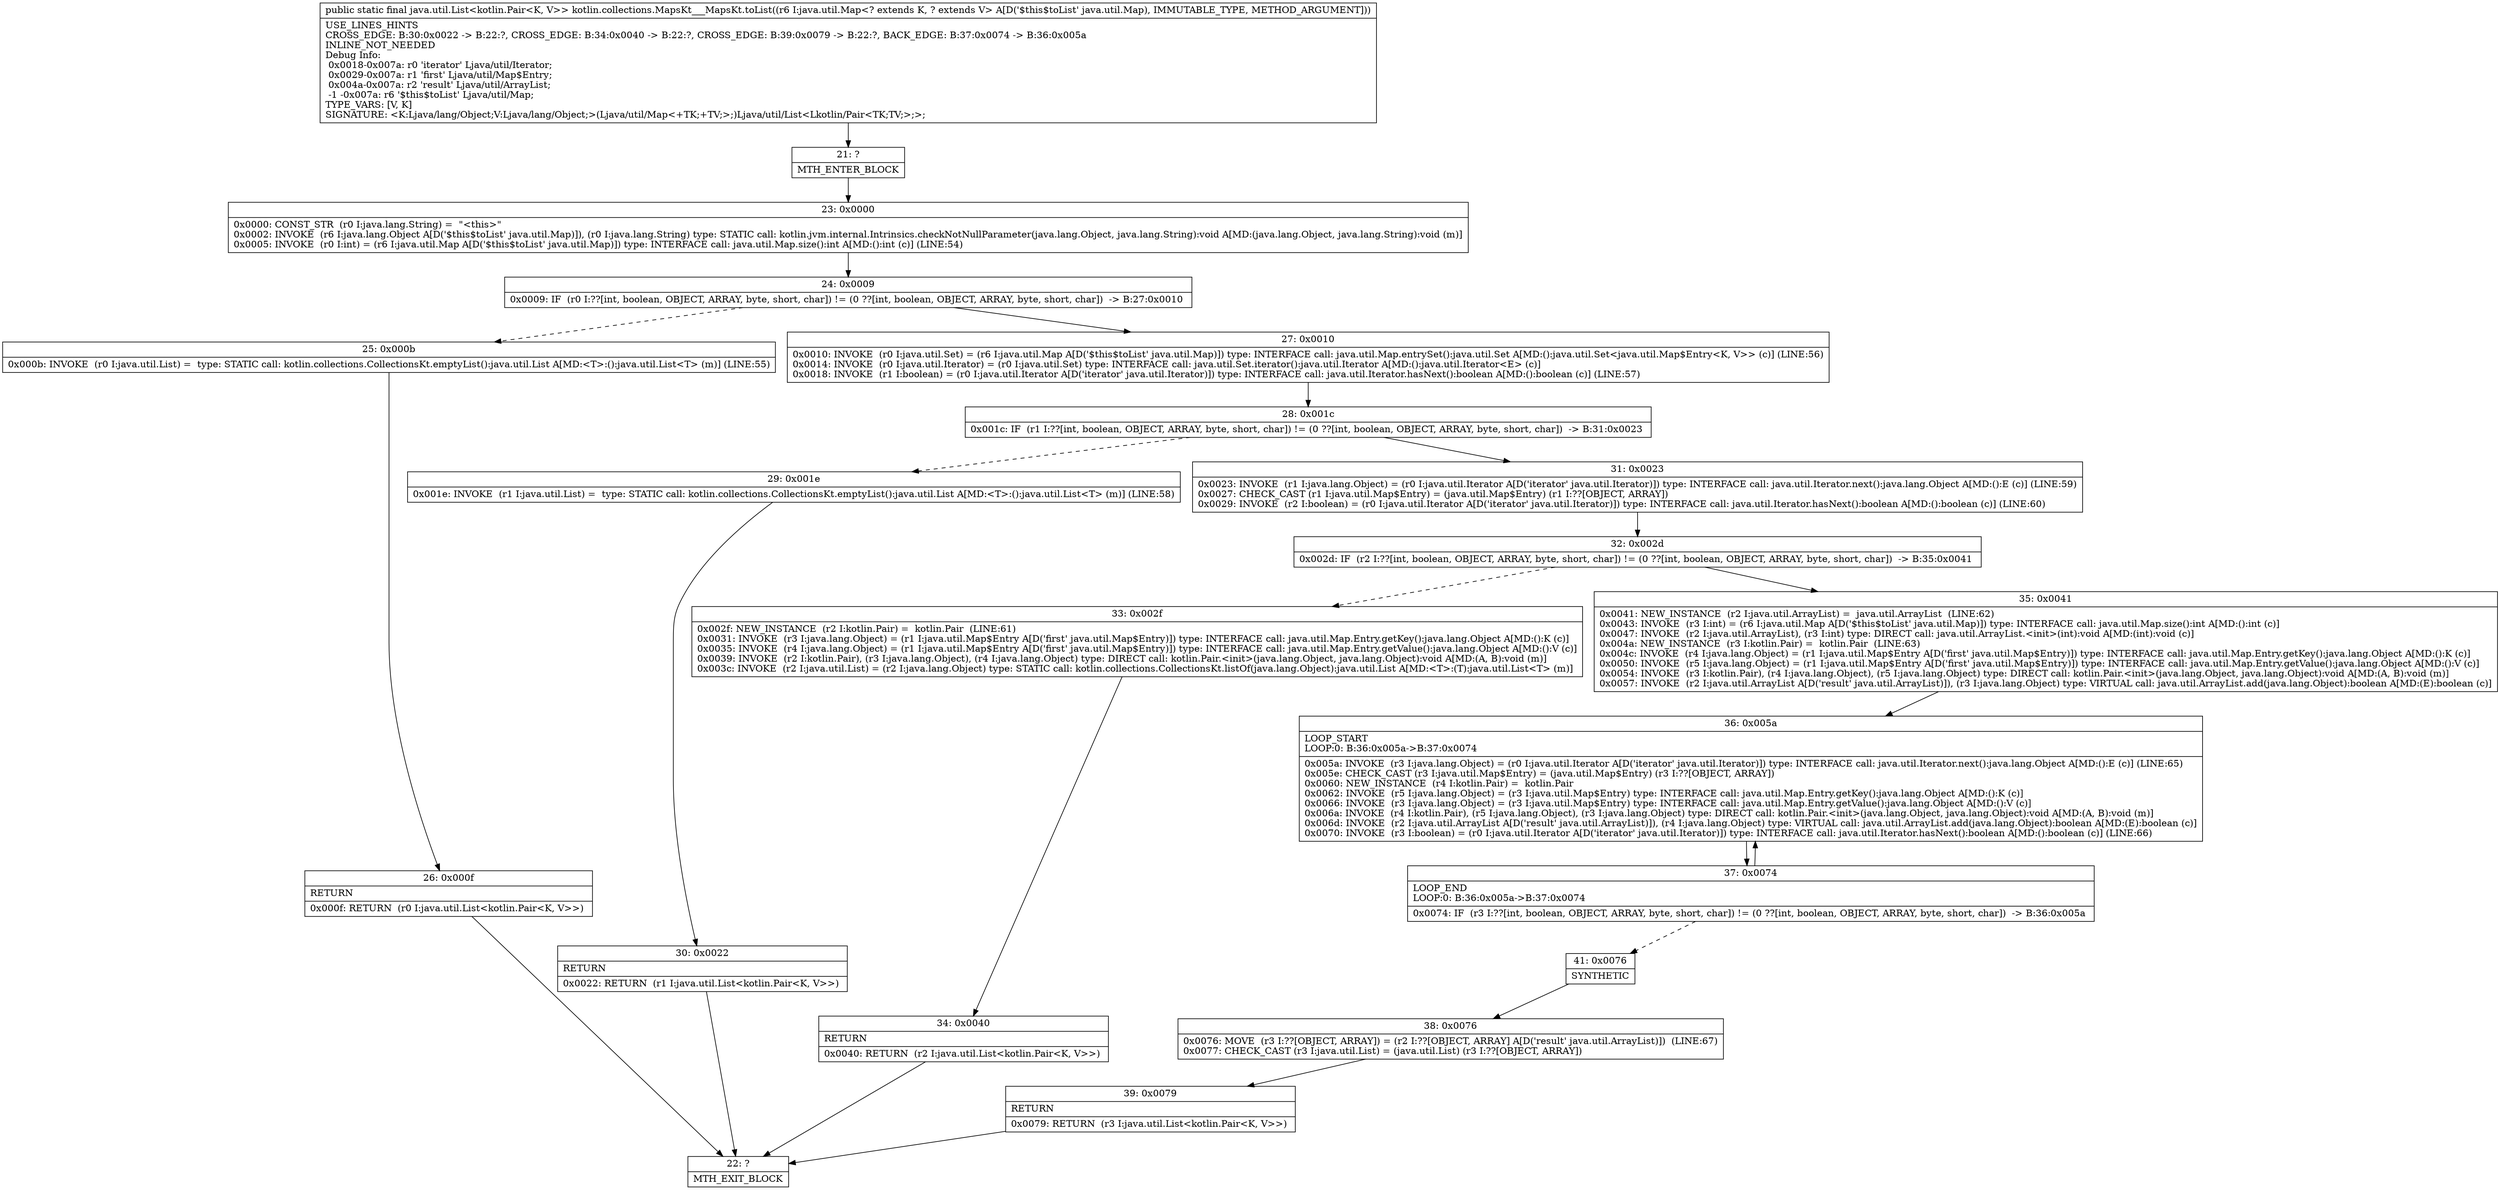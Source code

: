 digraph "CFG forkotlin.collections.MapsKt___MapsKt.toList(Ljava\/util\/Map;)Ljava\/util\/List;" {
Node_21 [shape=record,label="{21\:\ ?|MTH_ENTER_BLOCK\l}"];
Node_23 [shape=record,label="{23\:\ 0x0000|0x0000: CONST_STR  (r0 I:java.lang.String) =  \"\<this\>\" \l0x0002: INVOKE  (r6 I:java.lang.Object A[D('$this$toList' java.util.Map)]), (r0 I:java.lang.String) type: STATIC call: kotlin.jvm.internal.Intrinsics.checkNotNullParameter(java.lang.Object, java.lang.String):void A[MD:(java.lang.Object, java.lang.String):void (m)]\l0x0005: INVOKE  (r0 I:int) = (r6 I:java.util.Map A[D('$this$toList' java.util.Map)]) type: INTERFACE call: java.util.Map.size():int A[MD:():int (c)] (LINE:54)\l}"];
Node_24 [shape=record,label="{24\:\ 0x0009|0x0009: IF  (r0 I:??[int, boolean, OBJECT, ARRAY, byte, short, char]) != (0 ??[int, boolean, OBJECT, ARRAY, byte, short, char])  \-\> B:27:0x0010 \l}"];
Node_25 [shape=record,label="{25\:\ 0x000b|0x000b: INVOKE  (r0 I:java.util.List) =  type: STATIC call: kotlin.collections.CollectionsKt.emptyList():java.util.List A[MD:\<T\>:():java.util.List\<T\> (m)] (LINE:55)\l}"];
Node_26 [shape=record,label="{26\:\ 0x000f|RETURN\l|0x000f: RETURN  (r0 I:java.util.List\<kotlin.Pair\<K, V\>\>) \l}"];
Node_22 [shape=record,label="{22\:\ ?|MTH_EXIT_BLOCK\l}"];
Node_27 [shape=record,label="{27\:\ 0x0010|0x0010: INVOKE  (r0 I:java.util.Set) = (r6 I:java.util.Map A[D('$this$toList' java.util.Map)]) type: INTERFACE call: java.util.Map.entrySet():java.util.Set A[MD:():java.util.Set\<java.util.Map$Entry\<K, V\>\> (c)] (LINE:56)\l0x0014: INVOKE  (r0 I:java.util.Iterator) = (r0 I:java.util.Set) type: INTERFACE call: java.util.Set.iterator():java.util.Iterator A[MD:():java.util.Iterator\<E\> (c)]\l0x0018: INVOKE  (r1 I:boolean) = (r0 I:java.util.Iterator A[D('iterator' java.util.Iterator)]) type: INTERFACE call: java.util.Iterator.hasNext():boolean A[MD:():boolean (c)] (LINE:57)\l}"];
Node_28 [shape=record,label="{28\:\ 0x001c|0x001c: IF  (r1 I:??[int, boolean, OBJECT, ARRAY, byte, short, char]) != (0 ??[int, boolean, OBJECT, ARRAY, byte, short, char])  \-\> B:31:0x0023 \l}"];
Node_29 [shape=record,label="{29\:\ 0x001e|0x001e: INVOKE  (r1 I:java.util.List) =  type: STATIC call: kotlin.collections.CollectionsKt.emptyList():java.util.List A[MD:\<T\>:():java.util.List\<T\> (m)] (LINE:58)\l}"];
Node_30 [shape=record,label="{30\:\ 0x0022|RETURN\l|0x0022: RETURN  (r1 I:java.util.List\<kotlin.Pair\<K, V\>\>) \l}"];
Node_31 [shape=record,label="{31\:\ 0x0023|0x0023: INVOKE  (r1 I:java.lang.Object) = (r0 I:java.util.Iterator A[D('iterator' java.util.Iterator)]) type: INTERFACE call: java.util.Iterator.next():java.lang.Object A[MD:():E (c)] (LINE:59)\l0x0027: CHECK_CAST (r1 I:java.util.Map$Entry) = (java.util.Map$Entry) (r1 I:??[OBJECT, ARRAY]) \l0x0029: INVOKE  (r2 I:boolean) = (r0 I:java.util.Iterator A[D('iterator' java.util.Iterator)]) type: INTERFACE call: java.util.Iterator.hasNext():boolean A[MD:():boolean (c)] (LINE:60)\l}"];
Node_32 [shape=record,label="{32\:\ 0x002d|0x002d: IF  (r2 I:??[int, boolean, OBJECT, ARRAY, byte, short, char]) != (0 ??[int, boolean, OBJECT, ARRAY, byte, short, char])  \-\> B:35:0x0041 \l}"];
Node_33 [shape=record,label="{33\:\ 0x002f|0x002f: NEW_INSTANCE  (r2 I:kotlin.Pair) =  kotlin.Pair  (LINE:61)\l0x0031: INVOKE  (r3 I:java.lang.Object) = (r1 I:java.util.Map$Entry A[D('first' java.util.Map$Entry)]) type: INTERFACE call: java.util.Map.Entry.getKey():java.lang.Object A[MD:():K (c)]\l0x0035: INVOKE  (r4 I:java.lang.Object) = (r1 I:java.util.Map$Entry A[D('first' java.util.Map$Entry)]) type: INTERFACE call: java.util.Map.Entry.getValue():java.lang.Object A[MD:():V (c)]\l0x0039: INVOKE  (r2 I:kotlin.Pair), (r3 I:java.lang.Object), (r4 I:java.lang.Object) type: DIRECT call: kotlin.Pair.\<init\>(java.lang.Object, java.lang.Object):void A[MD:(A, B):void (m)]\l0x003c: INVOKE  (r2 I:java.util.List) = (r2 I:java.lang.Object) type: STATIC call: kotlin.collections.CollectionsKt.listOf(java.lang.Object):java.util.List A[MD:\<T\>:(T):java.util.List\<T\> (m)]\l}"];
Node_34 [shape=record,label="{34\:\ 0x0040|RETURN\l|0x0040: RETURN  (r2 I:java.util.List\<kotlin.Pair\<K, V\>\>) \l}"];
Node_35 [shape=record,label="{35\:\ 0x0041|0x0041: NEW_INSTANCE  (r2 I:java.util.ArrayList) =  java.util.ArrayList  (LINE:62)\l0x0043: INVOKE  (r3 I:int) = (r6 I:java.util.Map A[D('$this$toList' java.util.Map)]) type: INTERFACE call: java.util.Map.size():int A[MD:():int (c)]\l0x0047: INVOKE  (r2 I:java.util.ArrayList), (r3 I:int) type: DIRECT call: java.util.ArrayList.\<init\>(int):void A[MD:(int):void (c)]\l0x004a: NEW_INSTANCE  (r3 I:kotlin.Pair) =  kotlin.Pair  (LINE:63)\l0x004c: INVOKE  (r4 I:java.lang.Object) = (r1 I:java.util.Map$Entry A[D('first' java.util.Map$Entry)]) type: INTERFACE call: java.util.Map.Entry.getKey():java.lang.Object A[MD:():K (c)]\l0x0050: INVOKE  (r5 I:java.lang.Object) = (r1 I:java.util.Map$Entry A[D('first' java.util.Map$Entry)]) type: INTERFACE call: java.util.Map.Entry.getValue():java.lang.Object A[MD:():V (c)]\l0x0054: INVOKE  (r3 I:kotlin.Pair), (r4 I:java.lang.Object), (r5 I:java.lang.Object) type: DIRECT call: kotlin.Pair.\<init\>(java.lang.Object, java.lang.Object):void A[MD:(A, B):void (m)]\l0x0057: INVOKE  (r2 I:java.util.ArrayList A[D('result' java.util.ArrayList)]), (r3 I:java.lang.Object) type: VIRTUAL call: java.util.ArrayList.add(java.lang.Object):boolean A[MD:(E):boolean (c)]\l}"];
Node_36 [shape=record,label="{36\:\ 0x005a|LOOP_START\lLOOP:0: B:36:0x005a\-\>B:37:0x0074\l|0x005a: INVOKE  (r3 I:java.lang.Object) = (r0 I:java.util.Iterator A[D('iterator' java.util.Iterator)]) type: INTERFACE call: java.util.Iterator.next():java.lang.Object A[MD:():E (c)] (LINE:65)\l0x005e: CHECK_CAST (r3 I:java.util.Map$Entry) = (java.util.Map$Entry) (r3 I:??[OBJECT, ARRAY]) \l0x0060: NEW_INSTANCE  (r4 I:kotlin.Pair) =  kotlin.Pair \l0x0062: INVOKE  (r5 I:java.lang.Object) = (r3 I:java.util.Map$Entry) type: INTERFACE call: java.util.Map.Entry.getKey():java.lang.Object A[MD:():K (c)]\l0x0066: INVOKE  (r3 I:java.lang.Object) = (r3 I:java.util.Map$Entry) type: INTERFACE call: java.util.Map.Entry.getValue():java.lang.Object A[MD:():V (c)]\l0x006a: INVOKE  (r4 I:kotlin.Pair), (r5 I:java.lang.Object), (r3 I:java.lang.Object) type: DIRECT call: kotlin.Pair.\<init\>(java.lang.Object, java.lang.Object):void A[MD:(A, B):void (m)]\l0x006d: INVOKE  (r2 I:java.util.ArrayList A[D('result' java.util.ArrayList)]), (r4 I:java.lang.Object) type: VIRTUAL call: java.util.ArrayList.add(java.lang.Object):boolean A[MD:(E):boolean (c)]\l0x0070: INVOKE  (r3 I:boolean) = (r0 I:java.util.Iterator A[D('iterator' java.util.Iterator)]) type: INTERFACE call: java.util.Iterator.hasNext():boolean A[MD:():boolean (c)] (LINE:66)\l}"];
Node_37 [shape=record,label="{37\:\ 0x0074|LOOP_END\lLOOP:0: B:36:0x005a\-\>B:37:0x0074\l|0x0074: IF  (r3 I:??[int, boolean, OBJECT, ARRAY, byte, short, char]) != (0 ??[int, boolean, OBJECT, ARRAY, byte, short, char])  \-\> B:36:0x005a \l}"];
Node_41 [shape=record,label="{41\:\ 0x0076|SYNTHETIC\l}"];
Node_38 [shape=record,label="{38\:\ 0x0076|0x0076: MOVE  (r3 I:??[OBJECT, ARRAY]) = (r2 I:??[OBJECT, ARRAY] A[D('result' java.util.ArrayList)])  (LINE:67)\l0x0077: CHECK_CAST (r3 I:java.util.List) = (java.util.List) (r3 I:??[OBJECT, ARRAY]) \l}"];
Node_39 [shape=record,label="{39\:\ 0x0079|RETURN\l|0x0079: RETURN  (r3 I:java.util.List\<kotlin.Pair\<K, V\>\>) \l}"];
MethodNode[shape=record,label="{public static final java.util.List\<kotlin.Pair\<K, V\>\> kotlin.collections.MapsKt___MapsKt.toList((r6 I:java.util.Map\<? extends K, ? extends V\> A[D('$this$toList' java.util.Map), IMMUTABLE_TYPE, METHOD_ARGUMENT]))  | USE_LINES_HINTS\lCROSS_EDGE: B:30:0x0022 \-\> B:22:?, CROSS_EDGE: B:34:0x0040 \-\> B:22:?, CROSS_EDGE: B:39:0x0079 \-\> B:22:?, BACK_EDGE: B:37:0x0074 \-\> B:36:0x005a\lINLINE_NOT_NEEDED\lDebug Info:\l  0x0018\-0x007a: r0 'iterator' Ljava\/util\/Iterator;\l  0x0029\-0x007a: r1 'first' Ljava\/util\/Map$Entry;\l  0x004a\-0x007a: r2 'result' Ljava\/util\/ArrayList;\l  \-1 \-0x007a: r6 '$this$toList' Ljava\/util\/Map;\lTYPE_VARS: [V, K]\lSIGNATURE: \<K:Ljava\/lang\/Object;V:Ljava\/lang\/Object;\>(Ljava\/util\/Map\<+TK;+TV;\>;)Ljava\/util\/List\<Lkotlin\/Pair\<TK;TV;\>;\>;\l}"];
MethodNode -> Node_21;Node_21 -> Node_23;
Node_23 -> Node_24;
Node_24 -> Node_25[style=dashed];
Node_24 -> Node_27;
Node_25 -> Node_26;
Node_26 -> Node_22;
Node_27 -> Node_28;
Node_28 -> Node_29[style=dashed];
Node_28 -> Node_31;
Node_29 -> Node_30;
Node_30 -> Node_22;
Node_31 -> Node_32;
Node_32 -> Node_33[style=dashed];
Node_32 -> Node_35;
Node_33 -> Node_34;
Node_34 -> Node_22;
Node_35 -> Node_36;
Node_36 -> Node_37;
Node_37 -> Node_36;
Node_37 -> Node_41[style=dashed];
Node_41 -> Node_38;
Node_38 -> Node_39;
Node_39 -> Node_22;
}

